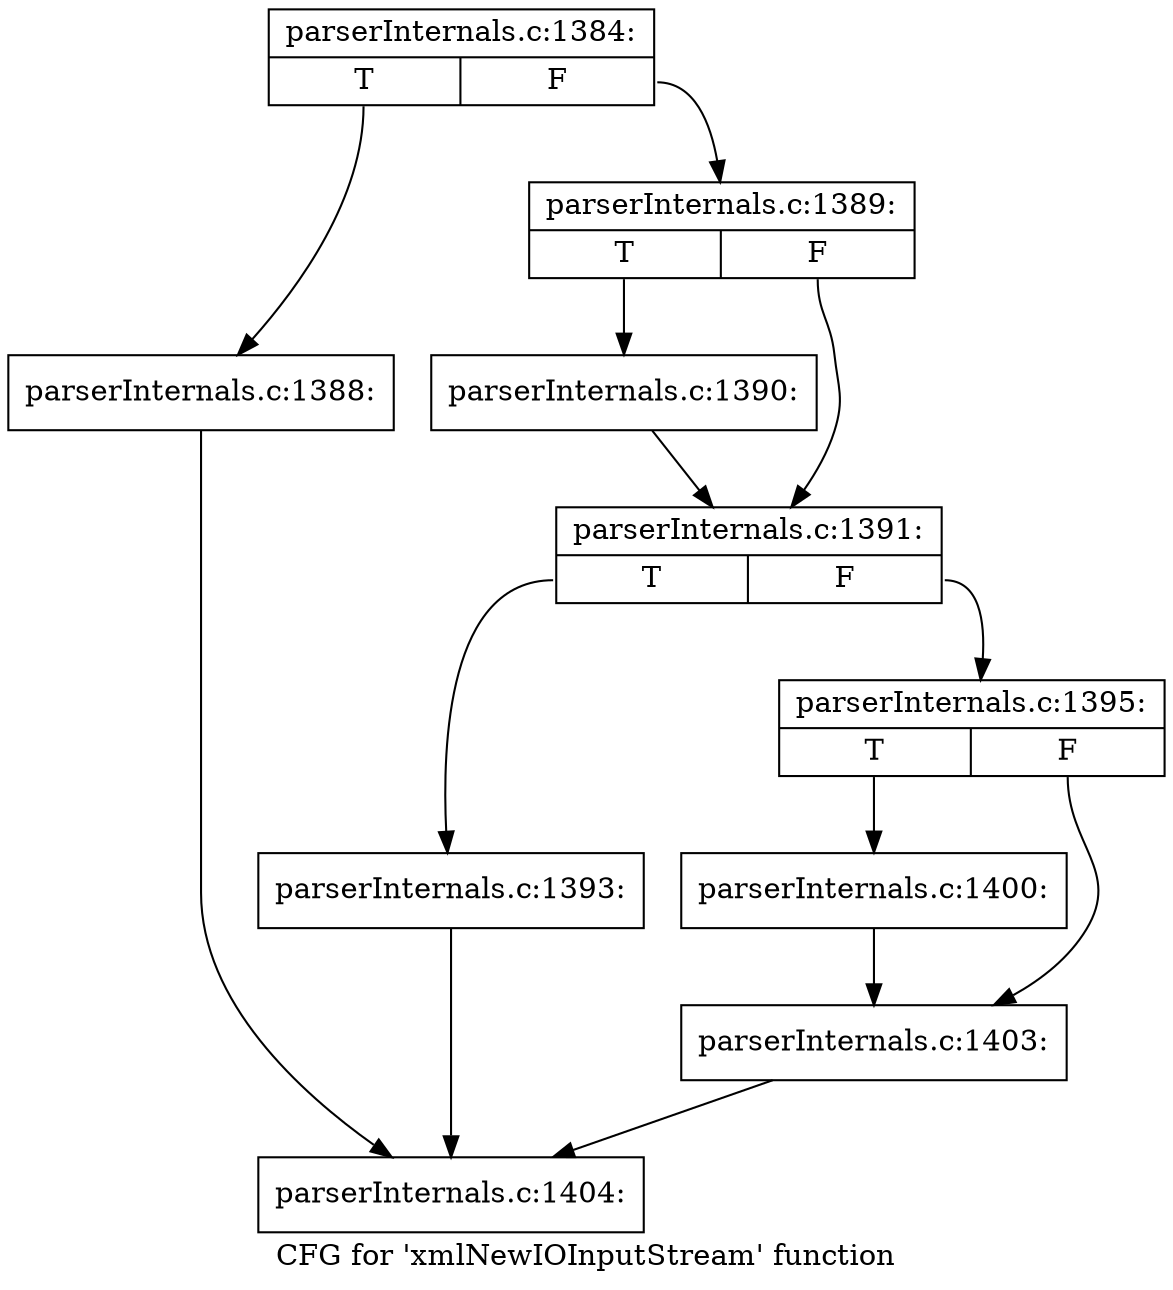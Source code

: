 digraph "CFG for 'xmlNewIOInputStream' function" {
	label="CFG for 'xmlNewIOInputStream' function";

	Node0x4f28ea0 [shape=record,label="{parserInternals.c:1384:|{<s0>T|<s1>F}}"];
	Node0x4f28ea0:s0 -> Node0x4f29db0;
	Node0x4f28ea0:s1 -> Node0x4f29e00;
	Node0x4f29db0 [shape=record,label="{parserInternals.c:1388:}"];
	Node0x4f29db0 -> Node0x4f24540;
	Node0x4f29e00 [shape=record,label="{parserInternals.c:1389:|{<s0>T|<s1>F}}"];
	Node0x4f29e00:s0 -> Node0x4f2a260;
	Node0x4f29e00:s1 -> Node0x4f2a2b0;
	Node0x4f2a260 [shape=record,label="{parserInternals.c:1390:}"];
	Node0x4f2a260 -> Node0x4f2a2b0;
	Node0x4f2a2b0 [shape=record,label="{parserInternals.c:1391:|{<s0>T|<s1>F}}"];
	Node0x4f2a2b0:s0 -> Node0x4f2aba0;
	Node0x4f2a2b0:s1 -> Node0x4f2b4b0;
	Node0x4f2aba0 [shape=record,label="{parserInternals.c:1393:}"];
	Node0x4f2aba0 -> Node0x4f24540;
	Node0x4f2b4b0 [shape=record,label="{parserInternals.c:1395:|{<s0>T|<s1>F}}"];
	Node0x4f2b4b0:s0 -> Node0x4f2c080;
	Node0x4f2b4b0:s1 -> Node0x4f2c5c0;
	Node0x4f2c080 [shape=record,label="{parserInternals.c:1400:}"];
	Node0x4f2c080 -> Node0x4f2c5c0;
	Node0x4f2c5c0 [shape=record,label="{parserInternals.c:1403:}"];
	Node0x4f2c5c0 -> Node0x4f24540;
	Node0x4f24540 [shape=record,label="{parserInternals.c:1404:}"];
}
